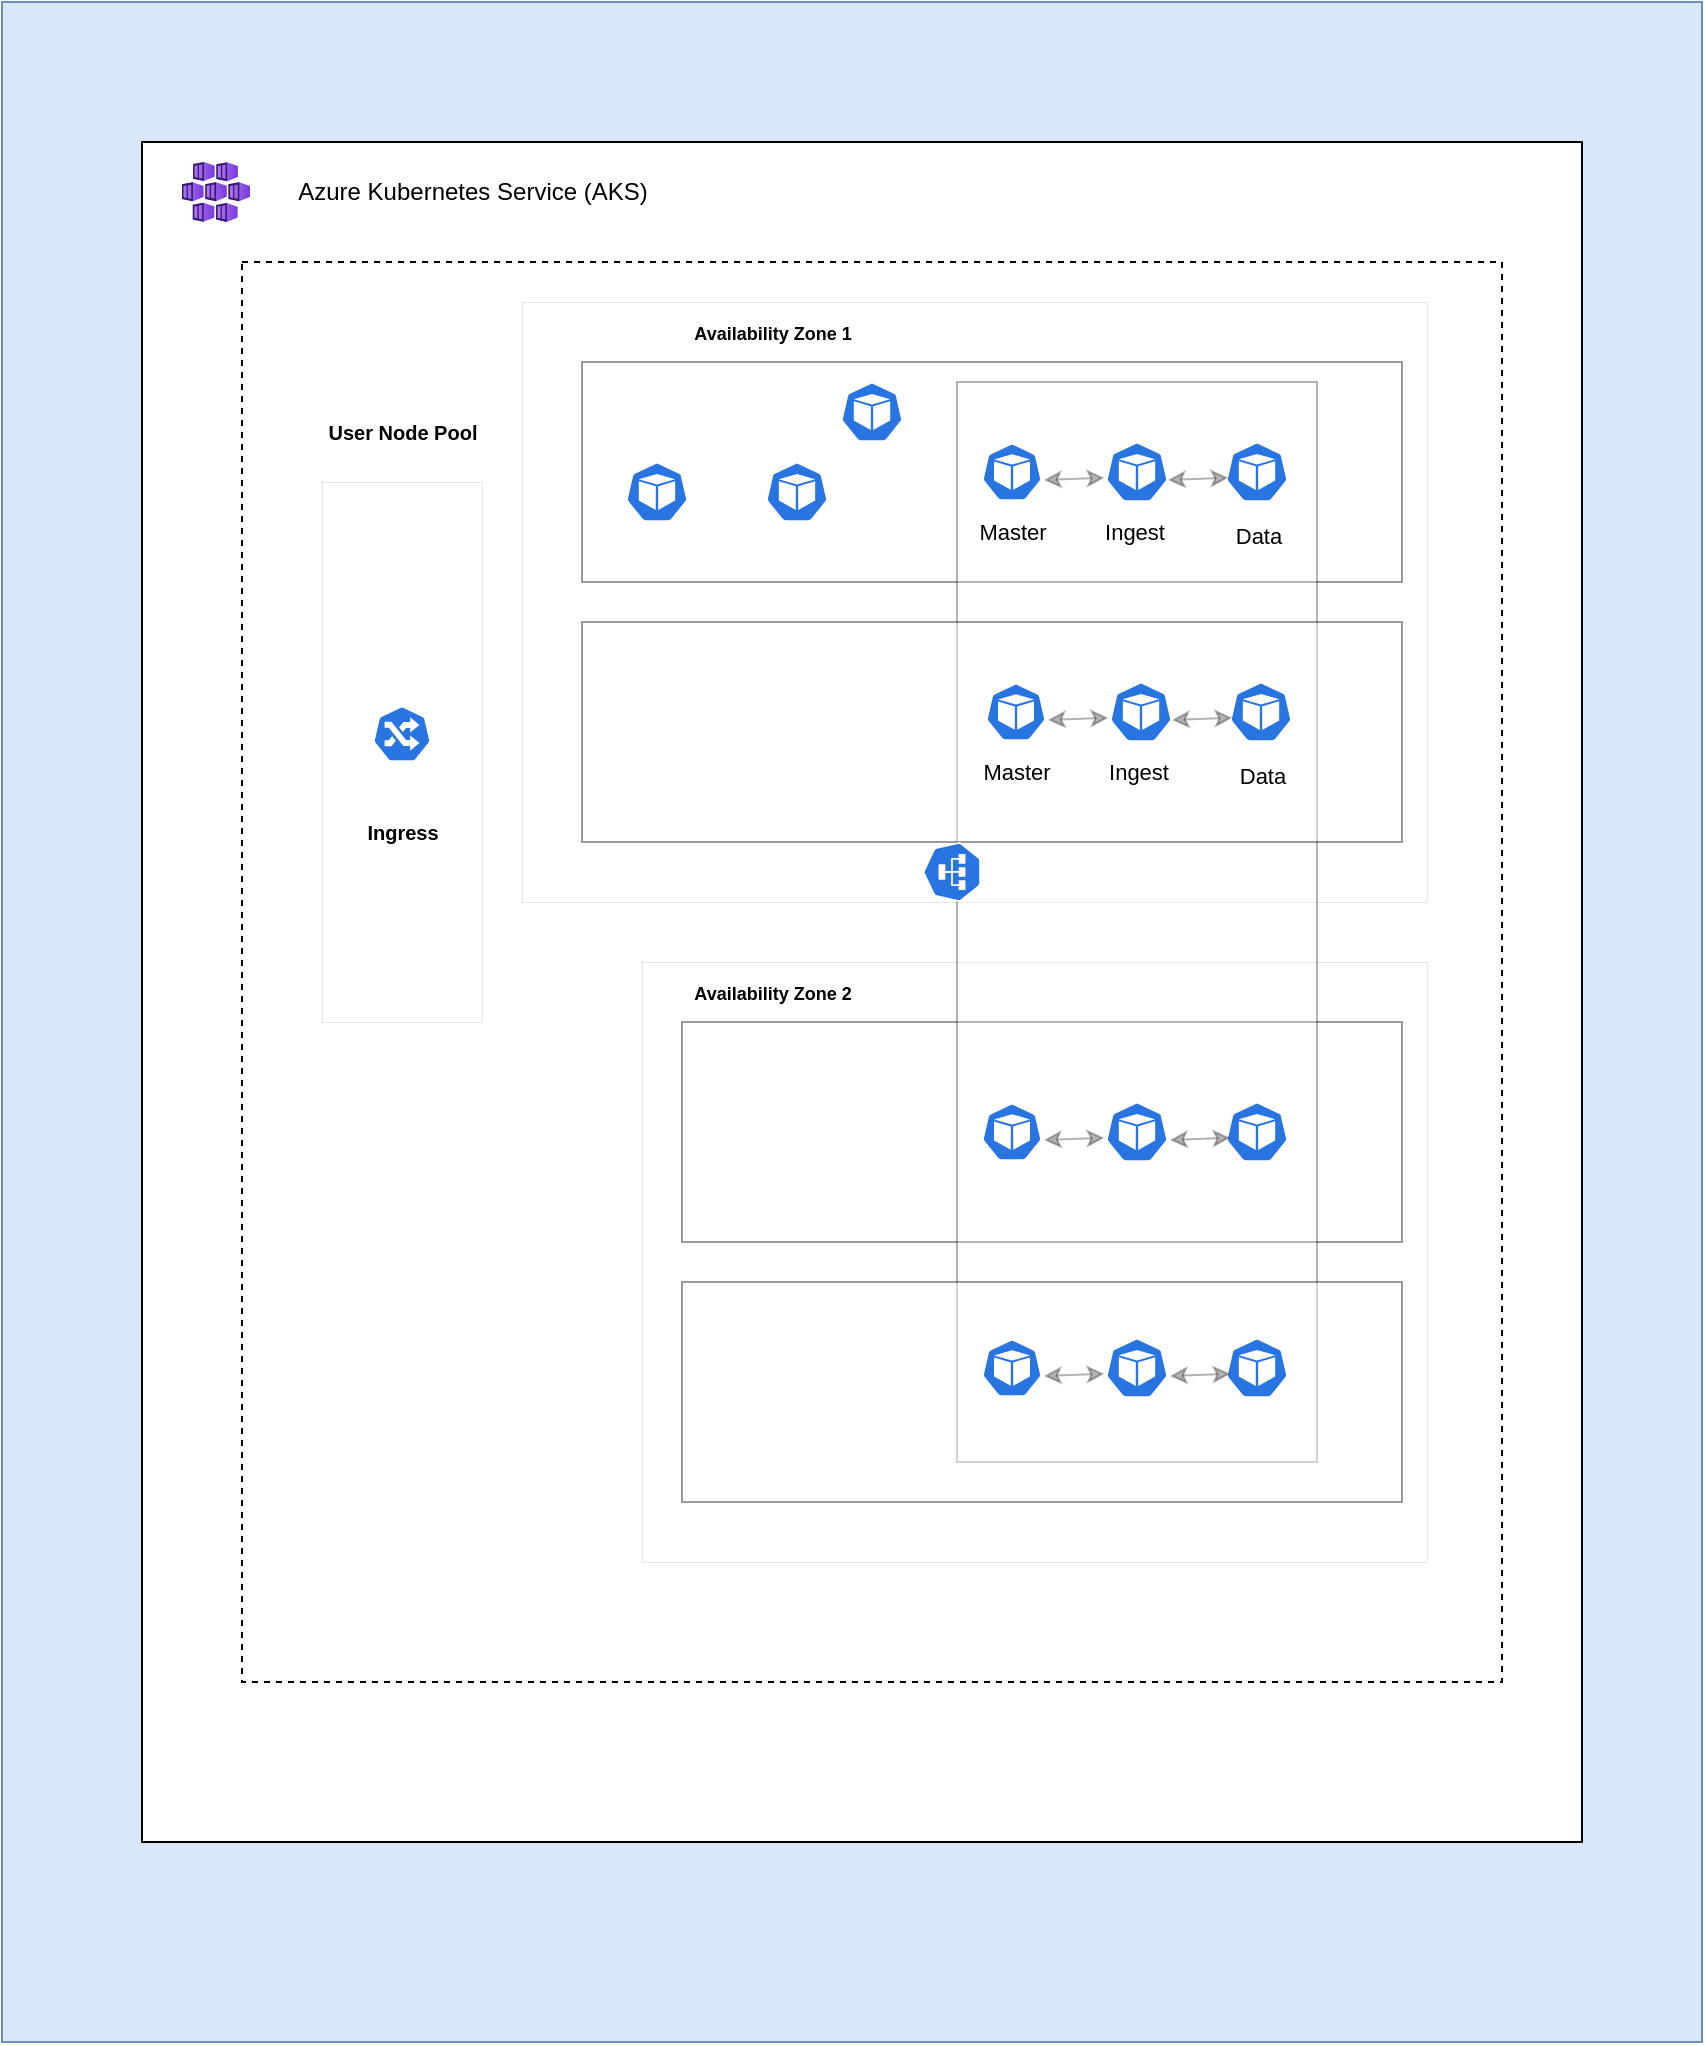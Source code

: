<mxfile version="20.4.2" type="github">
  <diagram id="vE-s246k_aeRdo4_wEya" name="Page-1">
    <mxGraphModel dx="2003" dy="1708" grid="1" gridSize="10" guides="1" tooltips="1" connect="1" arrows="1" fold="1" page="1" pageScale="1" pageWidth="850" pageHeight="1100" math="0" shadow="0">
      <root>
        <mxCell id="0" />
        <mxCell id="1" parent="0" />
        <mxCell id="m1RIJeh8Od90vUy7fvxv-1" value="" style="rounded=0;whiteSpace=wrap;html=1;fillColor=#dae8fc;strokeColor=#6c8ebf;" parent="1" vertex="1">
          <mxGeometry x="-40" y="-70" width="850" height="1020" as="geometry" />
        </mxCell>
        <mxCell id="m1RIJeh8Od90vUy7fvxv-4" value="" style="rounded=0;whiteSpace=wrap;html=1;" parent="1" vertex="1">
          <mxGeometry x="30" width="720" height="850" as="geometry" />
        </mxCell>
        <mxCell id="m1RIJeh8Od90vUy7fvxv-7" value="" style="rounded=0;whiteSpace=wrap;html=1;dashed=1;" parent="1" vertex="1">
          <mxGeometry x="80" y="60" width="630" height="710" as="geometry" />
        </mxCell>
        <mxCell id="XqV5y8-OUDh3f7qE2_EZ-30" value="" style="rounded=0;whiteSpace=wrap;html=1;strokeWidth=0;" vertex="1" parent="1">
          <mxGeometry x="280" y="410" width="392.5" height="300" as="geometry" />
        </mxCell>
        <mxCell id="XqV5y8-OUDh3f7qE2_EZ-32" value="" style="rounded=0;whiteSpace=wrap;html=1;strokeWidth=1;opacity=40;" vertex="1" parent="1">
          <mxGeometry x="300" y="440" width="360" height="110" as="geometry" />
        </mxCell>
        <mxCell id="m1RIJeh8Od90vUy7fvxv-2" value="" style="rounded=0;whiteSpace=wrap;html=1;strokeWidth=0;" parent="1" vertex="1">
          <mxGeometry x="220" y="80" width="452.5" height="300" as="geometry" />
        </mxCell>
        <mxCell id="XqV5y8-OUDh3f7qE2_EZ-3" value="" style="rounded=0;whiteSpace=wrap;html=1;strokeWidth=1;opacity=40;" vertex="1" parent="1">
          <mxGeometry x="250" y="110" width="410" height="110" as="geometry" />
        </mxCell>
        <mxCell id="XqV5y8-OUDh3f7qE2_EZ-47" value="" style="rounded=0;whiteSpace=wrap;html=1;strokeWidth=1;fontSize=11;opacity=30;" vertex="1" parent="1">
          <mxGeometry x="437.5" y="120" width="180" height="540" as="geometry" />
        </mxCell>
        <mxCell id="m1RIJeh8Od90vUy7fvxv-5" value="" style="aspect=fixed;html=1;points=[];align=center;image;fontSize=12;image=img/lib/azure2/compute/Kubernetes_Services.svg;" parent="1" vertex="1">
          <mxGeometry x="50" y="10" width="34.01" height="30" as="geometry" />
        </mxCell>
        <mxCell id="m1RIJeh8Od90vUy7fvxv-8" value="User Node Pool" style="text;html=1;resizable=0;autosize=1;align=center;verticalAlign=middle;points=[];fillColor=none;strokeColor=none;rounded=0;fontSize=10;fontStyle=1" parent="1" vertex="1">
          <mxGeometry x="110" y="130" width="100" height="30" as="geometry" />
        </mxCell>
        <mxCell id="m1RIJeh8Od90vUy7fvxv-9" value="&lt;font style=&quot;font-size: 9px;&quot;&gt;&lt;b&gt;Availability Zone 1&lt;/b&gt;&lt;/font&gt;" style="text;html=1;resizable=0;autosize=1;align=center;verticalAlign=middle;points=[];fillColor=none;strokeColor=none;rounded=0;" parent="1" vertex="1">
          <mxGeometry x="295" y="80" width="100" height="30" as="geometry" />
        </mxCell>
        <mxCell id="m1RIJeh8Od90vUy7fvxv-14" value="" style="rounded=0;whiteSpace=wrap;html=1;fontSize=10;strokeWidth=0;" parent="1" vertex="1">
          <mxGeometry x="120" y="170" width="80" height="270" as="geometry" />
        </mxCell>
        <mxCell id="m1RIJeh8Od90vUy7fvxv-13" value="" style="sketch=0;html=1;dashed=0;whitespace=wrap;fillColor=#2875E2;strokeColor=#ffffff;points=[[0.005,0.63,0],[0.1,0.2,0],[0.9,0.2,0],[0.5,0,0],[0.995,0.63,0],[0.72,0.99,0],[0.5,1,0],[0.28,0.99,0]];shape=mxgraph.kubernetes.icon;prIcon=ing;fontSize=10;" parent="1" vertex="1">
          <mxGeometry x="145" y="282" width="30" height="28" as="geometry" />
        </mxCell>
        <mxCell id="m1RIJeh8Od90vUy7fvxv-15" value="Ingress" style="text;html=1;resizable=0;autosize=1;align=center;verticalAlign=middle;points=[];fillColor=none;strokeColor=none;rounded=0;fontSize=10;fontStyle=1" parent="1" vertex="1">
          <mxGeometry x="130" y="330" width="60" height="30" as="geometry" />
        </mxCell>
        <mxCell id="m1RIJeh8Od90vUy7fvxv-41" value="Azure Kubernetes Service (AKS)" style="text;html=1;resizable=0;autosize=1;align=center;verticalAlign=middle;points=[];fillColor=none;strokeColor=none;rounded=0;" parent="1" vertex="1">
          <mxGeometry x="95" y="10" width="200" height="30" as="geometry" />
        </mxCell>
        <mxCell id="XqV5y8-OUDh3f7qE2_EZ-7" value="" style="rounded=0;whiteSpace=wrap;html=1;strokeWidth=1;opacity=40;" vertex="1" parent="1">
          <mxGeometry x="250" y="240" width="410" height="110" as="geometry" />
        </mxCell>
        <mxCell id="XqV5y8-OUDh3f7qE2_EZ-13" value="" style="sketch=0;html=1;dashed=0;whitespace=wrap;fillColor=#2875E2;strokeColor=#ffffff;points=[[0.005,0.63,0],[0.1,0.2,0],[0.9,0.2,0],[0.5,0,0],[0.995,0.63,0],[0.72,0.99,0],[0.5,1,0],[0.28,0.99,0]];shape=mxgraph.kubernetes.icon;prIcon=pod;strokeWidth=1;fontSize=11;" vertex="1" parent="1">
          <mxGeometry x="340" y="160" width="35" height="30" as="geometry" />
        </mxCell>
        <mxCell id="XqV5y8-OUDh3f7qE2_EZ-31" value="&lt;font style=&quot;font-size: 9px;&quot;&gt;&lt;b&gt;Availability Zone 2&lt;/b&gt;&lt;/font&gt;" style="text;html=1;resizable=0;autosize=1;align=center;verticalAlign=middle;points=[];fillColor=none;strokeColor=none;rounded=0;" vertex="1" parent="1">
          <mxGeometry x="295" y="410" width="100" height="30" as="geometry" />
        </mxCell>
        <mxCell id="XqV5y8-OUDh3f7qE2_EZ-33" value="" style="rounded=0;whiteSpace=wrap;html=1;strokeWidth=1;opacity=40;" vertex="1" parent="1">
          <mxGeometry x="300" y="570" width="360" height="110" as="geometry" />
        </mxCell>
        <mxCell id="XqV5y8-OUDh3f7qE2_EZ-34" value="" style="group" vertex="1" connectable="0" parent="1">
          <mxGeometry x="450" y="598" width="155" height="30" as="geometry" />
        </mxCell>
        <mxCell id="XqV5y8-OUDh3f7qE2_EZ-35" value="" style="sketch=0;html=1;dashed=0;whitespace=wrap;fillColor=#2875E2;strokeColor=#ffffff;points=[[0.005,0.63,0],[0.1,0.2,0],[0.9,0.2,0],[0.5,0,0],[0.995,0.63,0],[0.72,0.99,0],[0.5,1,0],[0.28,0.99,0]];shape=mxgraph.kubernetes.icon;prIcon=pod;strokeWidth=1;fontSize=11;" vertex="1" parent="XqV5y8-OUDh3f7qE2_EZ-34">
          <mxGeometry width="30" height="30" as="geometry" />
        </mxCell>
        <mxCell id="XqV5y8-OUDh3f7qE2_EZ-36" value="" style="sketch=0;html=1;dashed=0;whitespace=wrap;fillColor=#2875E2;strokeColor=#ffffff;points=[[0.005,0.63,0],[0.1,0.2,0],[0.9,0.2,0],[0.5,0,0],[0.995,0.63,0],[0.72,0.99,0],[0.5,1,0],[0.28,0.99,0]];shape=mxgraph.kubernetes.icon;prIcon=pod;strokeWidth=1;fontSize=11;" vertex="1" parent="XqV5y8-OUDh3f7qE2_EZ-34">
          <mxGeometry x="60" width="35" height="30" as="geometry" />
        </mxCell>
        <mxCell id="XqV5y8-OUDh3f7qE2_EZ-37" value="" style="sketch=0;html=1;dashed=0;whitespace=wrap;fillColor=#2875E2;strokeColor=#ffffff;points=[[0.005,0.63,0],[0.1,0.2,0],[0.9,0.2,0],[0.5,0,0],[0.995,0.63,0],[0.72,0.99,0],[0.5,1,0],[0.28,0.99,0]];shape=mxgraph.kubernetes.icon;prIcon=pod;strokeWidth=1;fontSize=11;" vertex="1" parent="XqV5y8-OUDh3f7qE2_EZ-34">
          <mxGeometry x="120" width="35" height="30" as="geometry" />
        </mxCell>
        <mxCell id="XqV5y8-OUDh3f7qE2_EZ-38" value="" style="endArrow=classic;startArrow=classic;html=1;rounded=0;fontSize=11;entryX=0.005;entryY=0.63;entryDx=0;entryDy=0;entryPerimeter=0;opacity=30;" edge="1" parent="XqV5y8-OUDh3f7qE2_EZ-34">
          <mxGeometry width="50" height="50" relative="1" as="geometry">
            <mxPoint x="31" y="19" as="sourcePoint" />
            <mxPoint x="61.175" y="17.9" as="targetPoint" />
          </mxGeometry>
        </mxCell>
        <mxCell id="XqV5y8-OUDh3f7qE2_EZ-39" value="" style="endArrow=classic;startArrow=classic;html=1;rounded=0;fontSize=11;entryX=0.005;entryY=0.63;entryDx=0;entryDy=0;entryPerimeter=0;opacity=30;" edge="1" parent="XqV5y8-OUDh3f7qE2_EZ-34">
          <mxGeometry width="50" height="50" relative="1" as="geometry">
            <mxPoint x="94" y="19" as="sourcePoint" />
            <mxPoint x="124.175" y="17.9" as="targetPoint" />
          </mxGeometry>
        </mxCell>
        <mxCell id="XqV5y8-OUDh3f7qE2_EZ-40" value="" style="group" vertex="1" connectable="0" parent="1">
          <mxGeometry x="450" y="480" width="155" height="30" as="geometry" />
        </mxCell>
        <mxCell id="XqV5y8-OUDh3f7qE2_EZ-41" value="" style="sketch=0;html=1;dashed=0;whitespace=wrap;fillColor=#2875E2;strokeColor=#ffffff;points=[[0.005,0.63,0],[0.1,0.2,0],[0.9,0.2,0],[0.5,0,0],[0.995,0.63,0],[0.72,0.99,0],[0.5,1,0],[0.28,0.99,0]];shape=mxgraph.kubernetes.icon;prIcon=pod;strokeWidth=1;fontSize=11;" vertex="1" parent="XqV5y8-OUDh3f7qE2_EZ-40">
          <mxGeometry width="30" height="30" as="geometry" />
        </mxCell>
        <mxCell id="XqV5y8-OUDh3f7qE2_EZ-42" value="" style="sketch=0;html=1;dashed=0;whitespace=wrap;fillColor=#2875E2;strokeColor=#ffffff;points=[[0.005,0.63,0],[0.1,0.2,0],[0.9,0.2,0],[0.5,0,0],[0.995,0.63,0],[0.72,0.99,0],[0.5,1,0],[0.28,0.99,0]];shape=mxgraph.kubernetes.icon;prIcon=pod;strokeWidth=1;fontSize=11;" vertex="1" parent="XqV5y8-OUDh3f7qE2_EZ-40">
          <mxGeometry x="60" width="35" height="30" as="geometry" />
        </mxCell>
        <mxCell id="XqV5y8-OUDh3f7qE2_EZ-43" value="" style="sketch=0;html=1;dashed=0;whitespace=wrap;fillColor=#2875E2;strokeColor=#ffffff;points=[[0.005,0.63,0],[0.1,0.2,0],[0.9,0.2,0],[0.5,0,0],[0.995,0.63,0],[0.72,0.99,0],[0.5,1,0],[0.28,0.99,0]];shape=mxgraph.kubernetes.icon;prIcon=pod;strokeWidth=1;fontSize=11;" vertex="1" parent="XqV5y8-OUDh3f7qE2_EZ-40">
          <mxGeometry x="120" width="35" height="30" as="geometry" />
        </mxCell>
        <mxCell id="XqV5y8-OUDh3f7qE2_EZ-44" value="" style="endArrow=classic;startArrow=classic;html=1;rounded=0;fontSize=11;entryX=0.005;entryY=0.63;entryDx=0;entryDy=0;entryPerimeter=0;opacity=30;" edge="1" parent="XqV5y8-OUDh3f7qE2_EZ-40">
          <mxGeometry width="50" height="50" relative="1" as="geometry">
            <mxPoint x="31" y="19" as="sourcePoint" />
            <mxPoint x="61.175" y="17.9" as="targetPoint" />
          </mxGeometry>
        </mxCell>
        <mxCell id="XqV5y8-OUDh3f7qE2_EZ-45" value="" style="endArrow=classic;startArrow=classic;html=1;rounded=0;fontSize=11;entryX=0.005;entryY=0.63;entryDx=0;entryDy=0;entryPerimeter=0;opacity=30;" edge="1" parent="XqV5y8-OUDh3f7qE2_EZ-40">
          <mxGeometry width="50" height="50" relative="1" as="geometry">
            <mxPoint x="94" y="19" as="sourcePoint" />
            <mxPoint x="124.175" y="17.9" as="targetPoint" />
          </mxGeometry>
        </mxCell>
        <mxCell id="XqV5y8-OUDh3f7qE2_EZ-50" value="" style="sketch=0;html=1;dashed=0;whitespace=wrap;fillColor=#2875E2;strokeColor=#ffffff;points=[[0.005,0.63,0],[0.1,0.2,0],[0.9,0.2,0],[0.5,0,0],[0.995,0.63,0],[0.72,0.99,0],[0.5,1,0],[0.28,0.99,0]];shape=mxgraph.kubernetes.icon;prIcon=svc;strokeWidth=1;fontSize=11;direction=south;rotation=-180;" vertex="1" parent="1">
          <mxGeometry x="420" y="350" width="30" height="30" as="geometry" />
        </mxCell>
        <mxCell id="XqV5y8-OUDh3f7qE2_EZ-52" value="" style="sketch=0;html=1;dashed=0;whitespace=wrap;fillColor=#2875E2;strokeColor=#ffffff;points=[[0.005,0.63,0],[0.1,0.2,0],[0.9,0.2,0],[0.5,0,0],[0.995,0.63,0],[0.72,0.99,0],[0.5,1,0],[0.28,0.99,0]];shape=mxgraph.kubernetes.icon;prIcon=pod;strokeWidth=1;fontSize=11;" vertex="1" parent="1">
          <mxGeometry x="270" y="160" width="35" height="30" as="geometry" />
        </mxCell>
        <mxCell id="XqV5y8-OUDh3f7qE2_EZ-56" value="" style="group" vertex="1" connectable="0" parent="1">
          <mxGeometry x="435" y="150" width="178" height="62" as="geometry" />
        </mxCell>
        <mxCell id="XqV5y8-OUDh3f7qE2_EZ-54" value="Ingest" style="text;html=1;resizable=0;autosize=1;align=center;verticalAlign=middle;points=[];fillColor=none;strokeColor=none;rounded=0;strokeWidth=1;fontSize=11;" vertex="1" parent="XqV5y8-OUDh3f7qE2_EZ-56">
          <mxGeometry x="66" y="30" width="50" height="30" as="geometry" />
        </mxCell>
        <mxCell id="XqV5y8-OUDh3f7qE2_EZ-55" value="Data" style="text;html=1;resizable=0;autosize=1;align=center;verticalAlign=middle;points=[];fillColor=none;strokeColor=none;rounded=0;strokeWidth=1;fontSize=11;" vertex="1" parent="XqV5y8-OUDh3f7qE2_EZ-56">
          <mxGeometry x="128" y="32" width="50" height="30" as="geometry" />
        </mxCell>
        <mxCell id="XqV5y8-OUDh3f7qE2_EZ-21" value="" style="sketch=0;html=1;dashed=0;whitespace=wrap;fillColor=#2875E2;strokeColor=#ffffff;points=[[0.005,0.63,0],[0.1,0.2,0],[0.9,0.2,0],[0.5,0,0],[0.995,0.63,0],[0.72,0.99,0],[0.5,1,0],[0.28,0.99,0]];shape=mxgraph.kubernetes.icon;prIcon=pod;strokeWidth=1;fontSize=11;" vertex="1" parent="XqV5y8-OUDh3f7qE2_EZ-56">
          <mxGeometry x="15" width="30" height="30" as="geometry" />
        </mxCell>
        <mxCell id="XqV5y8-OUDh3f7qE2_EZ-22" value="" style="sketch=0;html=1;dashed=0;whitespace=wrap;fillColor=#2875E2;strokeColor=#ffffff;points=[[0.005,0.63,0],[0.1,0.2,0],[0.9,0.2,0],[0.5,0,0],[0.995,0.63,0],[0.72,0.99,0],[0.5,1,0],[0.28,0.99,0]];shape=mxgraph.kubernetes.icon;prIcon=pod;strokeWidth=1;fontSize=11;" vertex="1" parent="XqV5y8-OUDh3f7qE2_EZ-56">
          <mxGeometry x="75" width="35" height="30" as="geometry" />
        </mxCell>
        <mxCell id="XqV5y8-OUDh3f7qE2_EZ-23" value="" style="sketch=0;html=1;dashed=0;whitespace=wrap;fillColor=#2875E2;strokeColor=#ffffff;points=[[0.005,0.63,0],[0.1,0.2,0],[0.9,0.2,0],[0.5,0,0],[0.995,0.63,0],[0.72,0.99,0],[0.5,1,0],[0.28,0.99,0]];shape=mxgraph.kubernetes.icon;prIcon=pod;strokeWidth=1;fontSize=11;" vertex="1" parent="XqV5y8-OUDh3f7qE2_EZ-56">
          <mxGeometry x="135" width="35" height="30" as="geometry" />
        </mxCell>
        <mxCell id="XqV5y8-OUDh3f7qE2_EZ-24" value="" style="endArrow=classic;startArrow=classic;html=1;rounded=0;fontSize=11;entryX=0.005;entryY=0.63;entryDx=0;entryDy=0;entryPerimeter=0;opacity=30;" edge="1" parent="XqV5y8-OUDh3f7qE2_EZ-56">
          <mxGeometry width="50" height="50" relative="1" as="geometry">
            <mxPoint x="46" y="19" as="sourcePoint" />
            <mxPoint x="76.175" y="17.9" as="targetPoint" />
          </mxGeometry>
        </mxCell>
        <mxCell id="XqV5y8-OUDh3f7qE2_EZ-25" value="" style="endArrow=classic;startArrow=classic;html=1;rounded=0;fontSize=11;entryX=0.005;entryY=0.63;entryDx=0;entryDy=0;entryPerimeter=0;opacity=30;" edge="1" parent="XqV5y8-OUDh3f7qE2_EZ-56">
          <mxGeometry width="50" height="50" relative="1" as="geometry">
            <mxPoint x="108" y="19" as="sourcePoint" />
            <mxPoint x="138.175" y="17.9" as="targetPoint" />
          </mxGeometry>
        </mxCell>
        <mxCell id="XqV5y8-OUDh3f7qE2_EZ-53" value="Master" style="text;html=1;resizable=0;autosize=1;align=center;verticalAlign=middle;points=[];fillColor=none;strokeColor=none;rounded=0;strokeWidth=1;fontSize=11;" vertex="1" parent="XqV5y8-OUDh3f7qE2_EZ-56">
          <mxGeometry y="30" width="60" height="30" as="geometry" />
        </mxCell>
        <mxCell id="XqV5y8-OUDh3f7qE2_EZ-57" value="" style="sketch=0;html=1;dashed=0;whitespace=wrap;fillColor=#2875E2;strokeColor=#ffffff;points=[[0.005,0.63,0],[0.1,0.2,0],[0.9,0.2,0],[0.5,0,0],[0.995,0.63,0],[0.72,0.99,0],[0.5,1,0],[0.28,0.99,0]];shape=mxgraph.kubernetes.icon;prIcon=pod;strokeWidth=1;fontSize=11;" vertex="1" parent="1">
          <mxGeometry x="377.5" y="120" width="35" height="30" as="geometry" />
        </mxCell>
        <mxCell id="XqV5y8-OUDh3f7qE2_EZ-58" value="" style="group" vertex="1" connectable="0" parent="1">
          <mxGeometry x="437" y="270" width="178" height="62" as="geometry" />
        </mxCell>
        <mxCell id="XqV5y8-OUDh3f7qE2_EZ-59" value="Ingest" style="text;html=1;resizable=0;autosize=1;align=center;verticalAlign=middle;points=[];fillColor=none;strokeColor=none;rounded=0;strokeWidth=1;fontSize=11;" vertex="1" parent="XqV5y8-OUDh3f7qE2_EZ-58">
          <mxGeometry x="66" y="30" width="50" height="30" as="geometry" />
        </mxCell>
        <mxCell id="XqV5y8-OUDh3f7qE2_EZ-60" value="Data" style="text;html=1;resizable=0;autosize=1;align=center;verticalAlign=middle;points=[];fillColor=none;strokeColor=none;rounded=0;strokeWidth=1;fontSize=11;" vertex="1" parent="XqV5y8-OUDh3f7qE2_EZ-58">
          <mxGeometry x="128" y="32" width="50" height="30" as="geometry" />
        </mxCell>
        <mxCell id="XqV5y8-OUDh3f7qE2_EZ-61" value="" style="sketch=0;html=1;dashed=0;whitespace=wrap;fillColor=#2875E2;strokeColor=#ffffff;points=[[0.005,0.63,0],[0.1,0.2,0],[0.9,0.2,0],[0.5,0,0],[0.995,0.63,0],[0.72,0.99,0],[0.5,1,0],[0.28,0.99,0]];shape=mxgraph.kubernetes.icon;prIcon=pod;strokeWidth=1;fontSize=11;" vertex="1" parent="XqV5y8-OUDh3f7qE2_EZ-58">
          <mxGeometry x="15" width="30" height="30" as="geometry" />
        </mxCell>
        <mxCell id="XqV5y8-OUDh3f7qE2_EZ-62" value="" style="sketch=0;html=1;dashed=0;whitespace=wrap;fillColor=#2875E2;strokeColor=#ffffff;points=[[0.005,0.63,0],[0.1,0.2,0],[0.9,0.2,0],[0.5,0,0],[0.995,0.63,0],[0.72,0.99,0],[0.5,1,0],[0.28,0.99,0]];shape=mxgraph.kubernetes.icon;prIcon=pod;strokeWidth=1;fontSize=11;" vertex="1" parent="XqV5y8-OUDh3f7qE2_EZ-58">
          <mxGeometry x="75" width="35" height="30" as="geometry" />
        </mxCell>
        <mxCell id="XqV5y8-OUDh3f7qE2_EZ-63" value="" style="sketch=0;html=1;dashed=0;whitespace=wrap;fillColor=#2875E2;strokeColor=#ffffff;points=[[0.005,0.63,0],[0.1,0.2,0],[0.9,0.2,0],[0.5,0,0],[0.995,0.63,0],[0.72,0.99,0],[0.5,1,0],[0.28,0.99,0]];shape=mxgraph.kubernetes.icon;prIcon=pod;strokeWidth=1;fontSize=11;" vertex="1" parent="XqV5y8-OUDh3f7qE2_EZ-58">
          <mxGeometry x="135" width="35" height="30" as="geometry" />
        </mxCell>
        <mxCell id="XqV5y8-OUDh3f7qE2_EZ-64" value="" style="endArrow=classic;startArrow=classic;html=1;rounded=0;fontSize=11;entryX=0.005;entryY=0.63;entryDx=0;entryDy=0;entryPerimeter=0;opacity=30;" edge="1" parent="XqV5y8-OUDh3f7qE2_EZ-58">
          <mxGeometry width="50" height="50" relative="1" as="geometry">
            <mxPoint x="46" y="19" as="sourcePoint" />
            <mxPoint x="76.175" y="17.9" as="targetPoint" />
          </mxGeometry>
        </mxCell>
        <mxCell id="XqV5y8-OUDh3f7qE2_EZ-65" value="" style="endArrow=classic;startArrow=classic;html=1;rounded=0;fontSize=11;entryX=0.005;entryY=0.63;entryDx=0;entryDy=0;entryPerimeter=0;opacity=30;" edge="1" parent="XqV5y8-OUDh3f7qE2_EZ-58">
          <mxGeometry width="50" height="50" relative="1" as="geometry">
            <mxPoint x="108" y="19" as="sourcePoint" />
            <mxPoint x="138.175" y="17.9" as="targetPoint" />
          </mxGeometry>
        </mxCell>
        <mxCell id="XqV5y8-OUDh3f7qE2_EZ-66" value="Master" style="text;html=1;resizable=0;autosize=1;align=center;verticalAlign=middle;points=[];fillColor=none;strokeColor=none;rounded=0;strokeWidth=1;fontSize=11;" vertex="1" parent="XqV5y8-OUDh3f7qE2_EZ-58">
          <mxGeometry y="30" width="60" height="30" as="geometry" />
        </mxCell>
      </root>
    </mxGraphModel>
  </diagram>
</mxfile>
